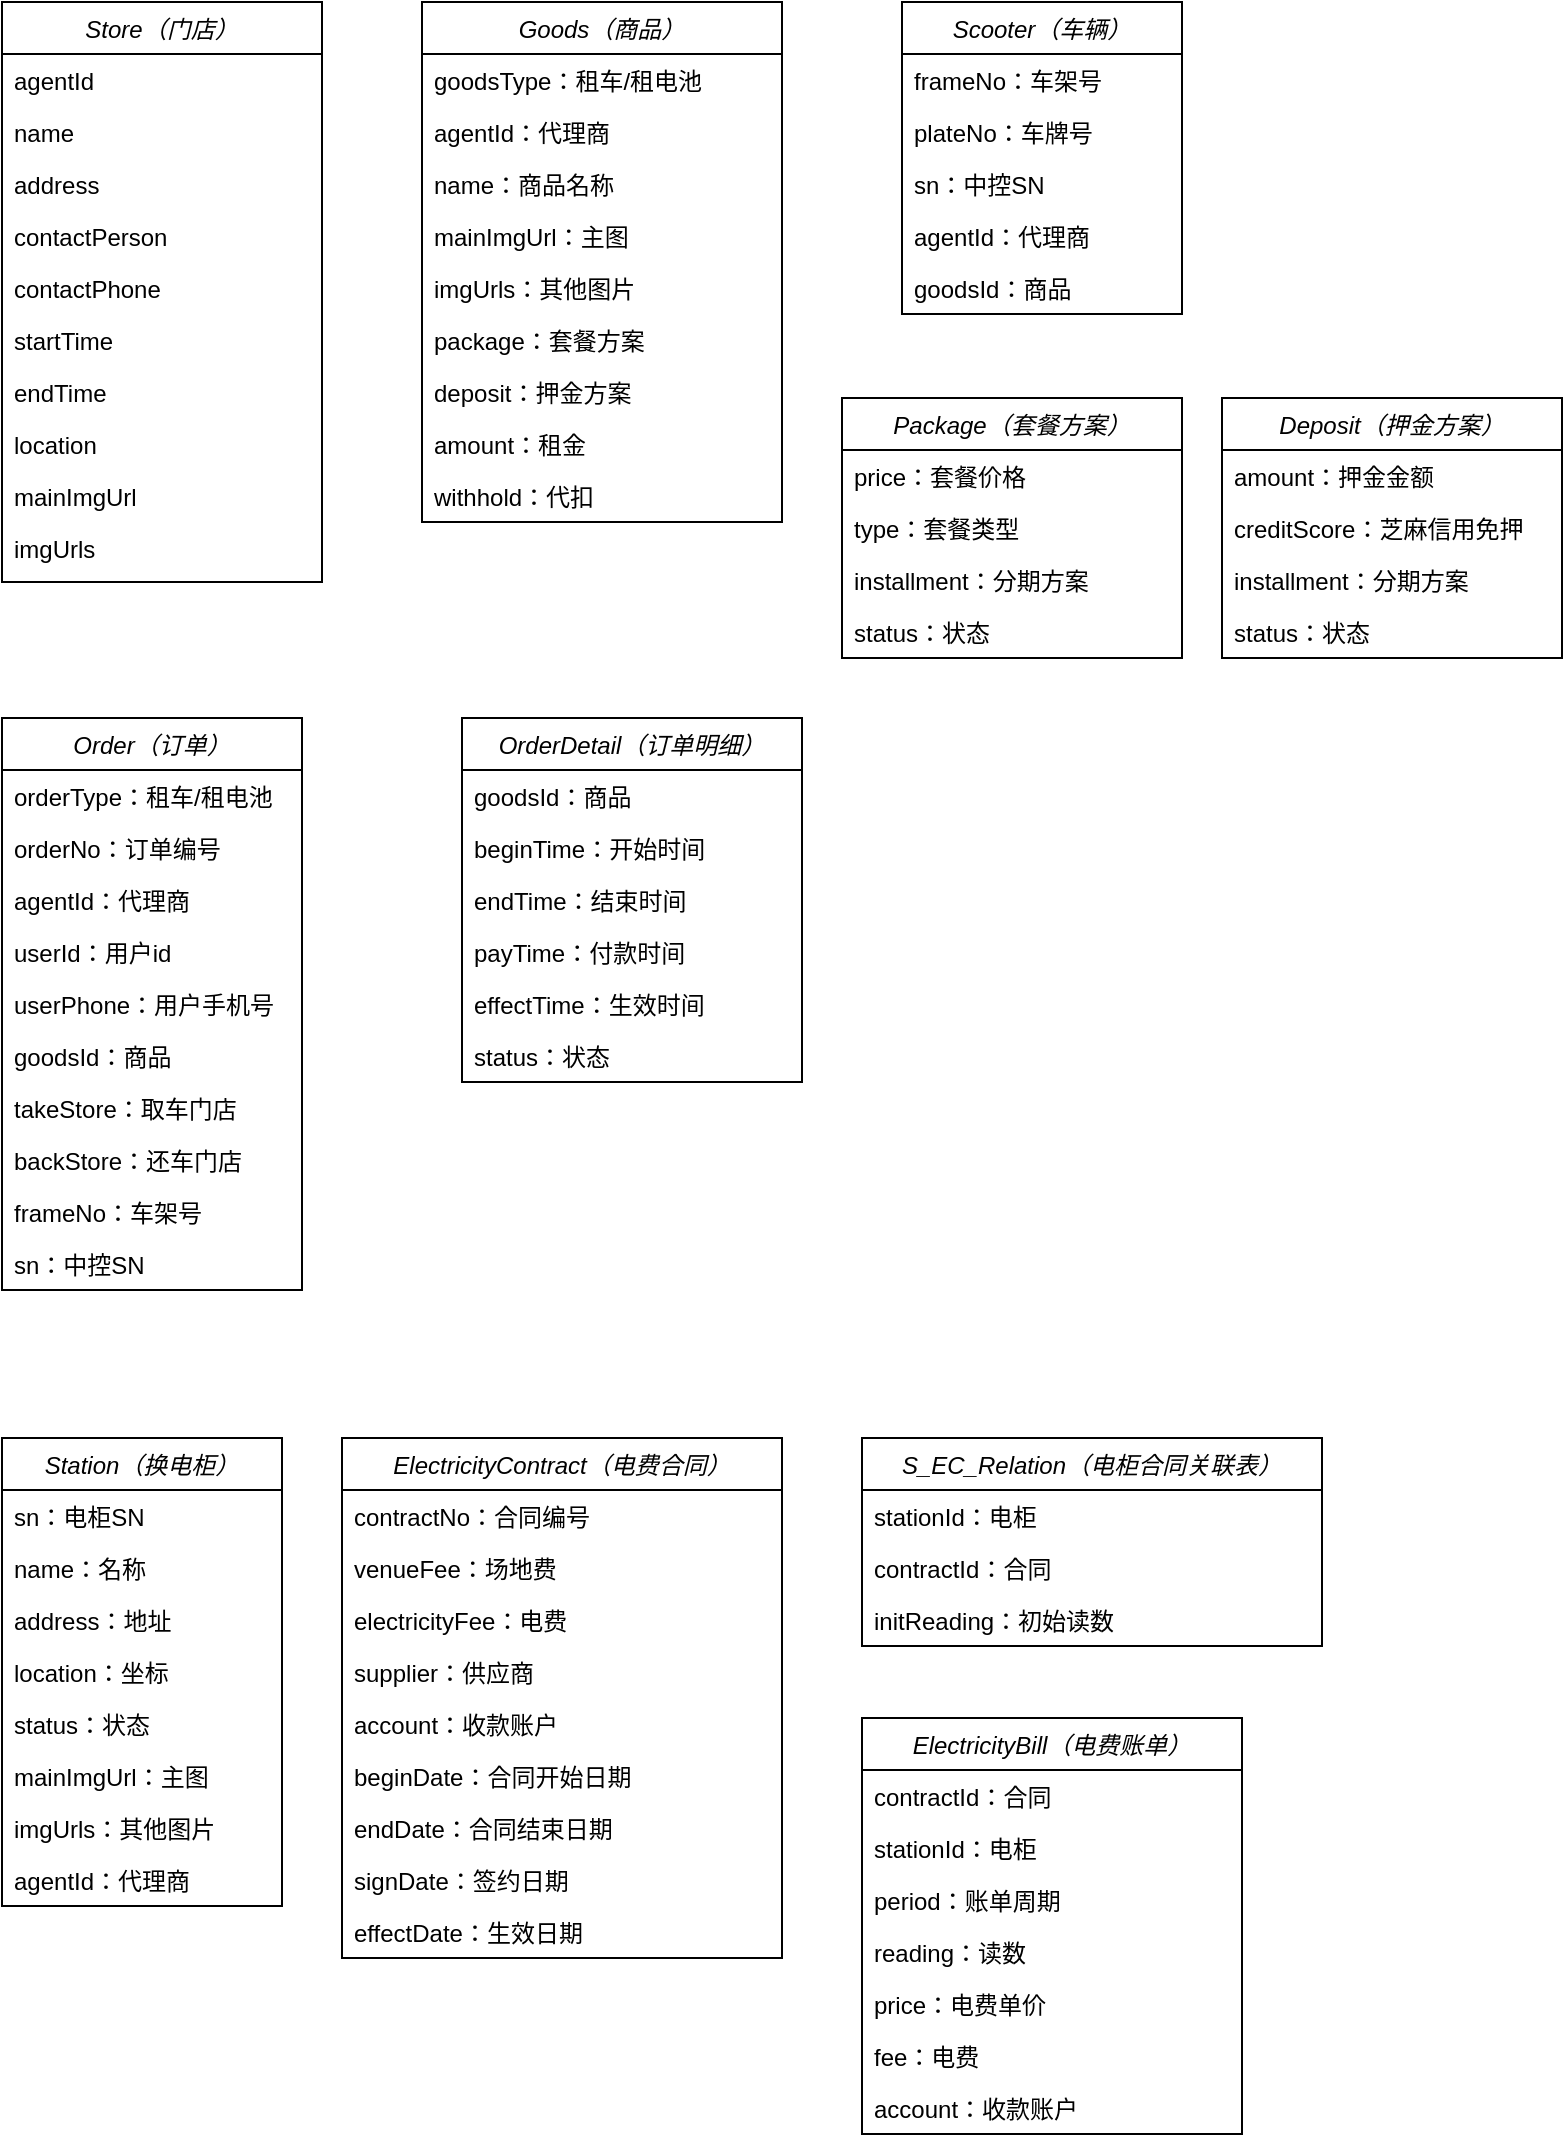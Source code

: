 <mxfile version="16.2.4" type="github">
  <diagram id="C5RBs43oDa-KdzZeNtuy" name="Page-1">
    <mxGraphModel dx="1038" dy="547" grid="1" gridSize="10" guides="1" tooltips="1" connect="1" arrows="1" fold="1" page="1" pageScale="1" pageWidth="827" pageHeight="1169" math="0" shadow="0">
      <root>
        <mxCell id="WIyWlLk6GJQsqaUBKTNV-0" />
        <mxCell id="WIyWlLk6GJQsqaUBKTNV-1" parent="WIyWlLk6GJQsqaUBKTNV-0" />
        <mxCell id="zkfFHV4jXpPFQw0GAbJ--0" value="Goods（商品）" style="swimlane;fontStyle=2;align=center;verticalAlign=top;childLayout=stackLayout;horizontal=1;startSize=26;horizontalStack=0;resizeParent=1;resizeLast=0;collapsible=1;marginBottom=0;rounded=0;shadow=0;strokeWidth=1;" parent="WIyWlLk6GJQsqaUBKTNV-1" vertex="1">
          <mxGeometry x="240" y="42" width="180" height="260" as="geometry">
            <mxRectangle x="230" y="140" width="160" height="26" as="alternateBounds" />
          </mxGeometry>
        </mxCell>
        <mxCell id="z-ud-6PMD6aTiRvBd8kk-36" value="goodsType：租车/租电池" style="text;align=left;verticalAlign=top;spacingLeft=4;spacingRight=4;overflow=hidden;rotatable=0;points=[[0,0.5],[1,0.5]];portConstraint=eastwest;rounded=0;shadow=0;html=0;" vertex="1" parent="zkfFHV4jXpPFQw0GAbJ--0">
          <mxGeometry y="26" width="180" height="26" as="geometry" />
        </mxCell>
        <mxCell id="z-ud-6PMD6aTiRvBd8kk-11" value="agentId：代理商" style="text;align=left;verticalAlign=top;spacingLeft=4;spacingRight=4;overflow=hidden;rotatable=0;points=[[0,0.5],[1,0.5]];portConstraint=eastwest;rounded=0;shadow=0;html=0;" vertex="1" parent="zkfFHV4jXpPFQw0GAbJ--0">
          <mxGeometry y="52" width="180" height="26" as="geometry" />
        </mxCell>
        <mxCell id="z-ud-6PMD6aTiRvBd8kk-10" value="name：商品名称" style="text;align=left;verticalAlign=top;spacingLeft=4;spacingRight=4;overflow=hidden;rotatable=0;points=[[0,0.5],[1,0.5]];portConstraint=eastwest;rounded=0;shadow=0;html=0;" vertex="1" parent="zkfFHV4jXpPFQw0GAbJ--0">
          <mxGeometry y="78" width="180" height="26" as="geometry" />
        </mxCell>
        <mxCell id="z-ud-6PMD6aTiRvBd8kk-9" value="mainImgUrl：主图" style="text;align=left;verticalAlign=top;spacingLeft=4;spacingRight=4;overflow=hidden;rotatable=0;points=[[0,0.5],[1,0.5]];portConstraint=eastwest;rounded=0;shadow=0;html=0;" vertex="1" parent="zkfFHV4jXpPFQw0GAbJ--0">
          <mxGeometry y="104" width="180" height="26" as="geometry" />
        </mxCell>
        <mxCell id="z-ud-6PMD6aTiRvBd8kk-12" value="imgUrls：其他图片" style="text;align=left;verticalAlign=top;spacingLeft=4;spacingRight=4;overflow=hidden;rotatable=0;points=[[0,0.5],[1,0.5]];portConstraint=eastwest;rounded=0;shadow=0;html=0;" vertex="1" parent="zkfFHV4jXpPFQw0GAbJ--0">
          <mxGeometry y="130" width="180" height="26" as="geometry" />
        </mxCell>
        <mxCell id="zkfFHV4jXpPFQw0GAbJ--2" value="package：套餐方案" style="text;align=left;verticalAlign=top;spacingLeft=4;spacingRight=4;overflow=hidden;rotatable=0;points=[[0,0.5],[1,0.5]];portConstraint=eastwest;rounded=0;shadow=0;html=0;" parent="zkfFHV4jXpPFQw0GAbJ--0" vertex="1">
          <mxGeometry y="156" width="180" height="26" as="geometry" />
        </mxCell>
        <mxCell id="zkfFHV4jXpPFQw0GAbJ--3" value="deposit：押金方案" style="text;align=left;verticalAlign=top;spacingLeft=4;spacingRight=4;overflow=hidden;rotatable=0;points=[[0,0.5],[1,0.5]];portConstraint=eastwest;rounded=0;shadow=0;html=0;" parent="zkfFHV4jXpPFQw0GAbJ--0" vertex="1">
          <mxGeometry y="182" width="180" height="26" as="geometry" />
        </mxCell>
        <mxCell id="aw6liIJ2p6IHOLesxQrY-1" value="amount：租金" style="text;align=left;verticalAlign=top;spacingLeft=4;spacingRight=4;overflow=hidden;rotatable=0;points=[[0,0.5],[1,0.5]];portConstraint=eastwest;rounded=0;shadow=0;html=0;" parent="zkfFHV4jXpPFQw0GAbJ--0" vertex="1">
          <mxGeometry y="208" width="180" height="26" as="geometry" />
        </mxCell>
        <mxCell id="aw6liIJ2p6IHOLesxQrY-2" value="withhold：代扣" style="text;align=left;verticalAlign=top;spacingLeft=4;spacingRight=4;overflow=hidden;rotatable=0;points=[[0,0.5],[1,0.5]];portConstraint=eastwest;rounded=0;shadow=0;html=0;" parent="zkfFHV4jXpPFQw0GAbJ--0" vertex="1">
          <mxGeometry y="234" width="180" height="26" as="geometry" />
        </mxCell>
        <mxCell id="NNXu9UO9U-QmI1PEcdll-0" value="Store（门店）" style="swimlane;fontStyle=2;align=center;verticalAlign=top;childLayout=stackLayout;horizontal=1;startSize=26;horizontalStack=0;resizeParent=1;resizeParentMax=0;resizeLast=0;collapsible=1;marginBottom=0;" parent="WIyWlLk6GJQsqaUBKTNV-1" vertex="1">
          <mxGeometry x="30" y="42" width="160" height="290" as="geometry">
            <mxRectangle x="20" y="120" width="110" height="26" as="alternateBounds" />
          </mxGeometry>
        </mxCell>
        <mxCell id="NNXu9UO9U-QmI1PEcdll-1" value="agentId" style="text;strokeColor=none;fillColor=none;align=left;verticalAlign=top;spacingLeft=4;spacingRight=4;overflow=hidden;rotatable=0;points=[[0,0.5],[1,0.5]];portConstraint=eastwest;" parent="NNXu9UO9U-QmI1PEcdll-0" vertex="1">
          <mxGeometry y="26" width="160" height="26" as="geometry" />
        </mxCell>
        <mxCell id="NNXu9UO9U-QmI1PEcdll-5" value="name" style="text;strokeColor=none;fillColor=none;align=left;verticalAlign=top;spacingLeft=4;spacingRight=4;overflow=hidden;rotatable=0;points=[[0,0.5],[1,0.5]];portConstraint=eastwest;" parent="NNXu9UO9U-QmI1PEcdll-0" vertex="1">
          <mxGeometry y="52" width="160" height="26" as="geometry" />
        </mxCell>
        <mxCell id="NNXu9UO9U-QmI1PEcdll-6" value="address" style="text;strokeColor=none;fillColor=none;align=left;verticalAlign=top;spacingLeft=4;spacingRight=4;overflow=hidden;rotatable=0;points=[[0,0.5],[1,0.5]];portConstraint=eastwest;" parent="NNXu9UO9U-QmI1PEcdll-0" vertex="1">
          <mxGeometry y="78" width="160" height="26" as="geometry" />
        </mxCell>
        <mxCell id="NNXu9UO9U-QmI1PEcdll-7" value="contactPerson" style="text;strokeColor=none;fillColor=none;align=left;verticalAlign=top;spacingLeft=4;spacingRight=4;overflow=hidden;rotatable=0;points=[[0,0.5],[1,0.5]];portConstraint=eastwest;" parent="NNXu9UO9U-QmI1PEcdll-0" vertex="1">
          <mxGeometry y="104" width="160" height="26" as="geometry" />
        </mxCell>
        <mxCell id="NNXu9UO9U-QmI1PEcdll-10" value="contactPhone" style="text;strokeColor=none;fillColor=none;align=left;verticalAlign=top;spacingLeft=4;spacingRight=4;overflow=hidden;rotatable=0;points=[[0,0.5],[1,0.5]];portConstraint=eastwest;" parent="NNXu9UO9U-QmI1PEcdll-0" vertex="1">
          <mxGeometry y="130" width="160" height="26" as="geometry" />
        </mxCell>
        <mxCell id="NNXu9UO9U-QmI1PEcdll-9" value="startTime" style="text;strokeColor=none;fillColor=none;align=left;verticalAlign=top;spacingLeft=4;spacingRight=4;overflow=hidden;rotatable=0;points=[[0,0.5],[1,0.5]];portConstraint=eastwest;" parent="NNXu9UO9U-QmI1PEcdll-0" vertex="1">
          <mxGeometry y="156" width="160" height="26" as="geometry" />
        </mxCell>
        <mxCell id="NNXu9UO9U-QmI1PEcdll-8" value="endTime" style="text;strokeColor=none;fillColor=none;align=left;verticalAlign=top;spacingLeft=4;spacingRight=4;overflow=hidden;rotatable=0;points=[[0,0.5],[1,0.5]];portConstraint=eastwest;" parent="NNXu9UO9U-QmI1PEcdll-0" vertex="1">
          <mxGeometry y="182" width="160" height="26" as="geometry" />
        </mxCell>
        <mxCell id="NNXu9UO9U-QmI1PEcdll-13" value="location" style="text;strokeColor=none;fillColor=none;align=left;verticalAlign=top;spacingLeft=4;spacingRight=4;overflow=hidden;rotatable=0;points=[[0,0.5],[1,0.5]];portConstraint=eastwest;" parent="NNXu9UO9U-QmI1PEcdll-0" vertex="1">
          <mxGeometry y="208" width="160" height="26" as="geometry" />
        </mxCell>
        <mxCell id="NNXu9UO9U-QmI1PEcdll-12" value="mainImgUrl" style="text;strokeColor=none;fillColor=none;align=left;verticalAlign=top;spacingLeft=4;spacingRight=4;overflow=hidden;rotatable=0;points=[[0,0.5],[1,0.5]];portConstraint=eastwest;" parent="NNXu9UO9U-QmI1PEcdll-0" vertex="1">
          <mxGeometry y="234" width="160" height="26" as="geometry" />
        </mxCell>
        <mxCell id="NNXu9UO9U-QmI1PEcdll-11" value="imgUrls" style="text;strokeColor=none;fillColor=none;align=left;verticalAlign=top;spacingLeft=4;spacingRight=4;overflow=hidden;rotatable=0;points=[[0,0.5],[1,0.5]];portConstraint=eastwest;" parent="NNXu9UO9U-QmI1PEcdll-0" vertex="1">
          <mxGeometry y="260" width="160" height="30" as="geometry" />
        </mxCell>
        <mxCell id="z-ud-6PMD6aTiRvBd8kk-17" value="Scooter（车辆）" style="swimlane;fontStyle=2;childLayout=stackLayout;horizontal=1;startSize=26;fillColor=none;horizontalStack=0;resizeParent=1;resizeParentMax=0;resizeLast=0;collapsible=1;marginBottom=0;" vertex="1" parent="WIyWlLk6GJQsqaUBKTNV-1">
          <mxGeometry x="480" y="42" width="140" height="156" as="geometry" />
        </mxCell>
        <mxCell id="z-ud-6PMD6aTiRvBd8kk-18" value="frameNo：车架号" style="text;strokeColor=none;fillColor=none;align=left;verticalAlign=top;spacingLeft=4;spacingRight=4;overflow=hidden;rotatable=0;points=[[0,0.5],[1,0.5]];portConstraint=eastwest;" vertex="1" parent="z-ud-6PMD6aTiRvBd8kk-17">
          <mxGeometry y="26" width="140" height="26" as="geometry" />
        </mxCell>
        <mxCell id="z-ud-6PMD6aTiRvBd8kk-19" value="plateNo：车牌号" style="text;strokeColor=none;fillColor=none;align=left;verticalAlign=top;spacingLeft=4;spacingRight=4;overflow=hidden;rotatable=0;points=[[0,0.5],[1,0.5]];portConstraint=eastwest;" vertex="1" parent="z-ud-6PMD6aTiRvBd8kk-17">
          <mxGeometry y="52" width="140" height="26" as="geometry" />
        </mxCell>
        <mxCell id="z-ud-6PMD6aTiRvBd8kk-20" value="sn：中控SN" style="text;strokeColor=none;fillColor=none;align=left;verticalAlign=top;spacingLeft=4;spacingRight=4;overflow=hidden;rotatable=0;points=[[0,0.5],[1,0.5]];portConstraint=eastwest;" vertex="1" parent="z-ud-6PMD6aTiRvBd8kk-17">
          <mxGeometry y="78" width="140" height="26" as="geometry" />
        </mxCell>
        <mxCell id="z-ud-6PMD6aTiRvBd8kk-24" value="agentId：代理商" style="text;strokeColor=none;fillColor=none;align=left;verticalAlign=top;spacingLeft=4;spacingRight=4;overflow=hidden;rotatable=0;points=[[0,0.5],[1,0.5]];portConstraint=eastwest;" vertex="1" parent="z-ud-6PMD6aTiRvBd8kk-17">
          <mxGeometry y="104" width="140" height="26" as="geometry" />
        </mxCell>
        <mxCell id="z-ud-6PMD6aTiRvBd8kk-23" value="goodsId：商品" style="text;strokeColor=none;fillColor=none;align=left;verticalAlign=top;spacingLeft=4;spacingRight=4;overflow=hidden;rotatable=0;points=[[0,0.5],[1,0.5]];portConstraint=eastwest;" vertex="1" parent="z-ud-6PMD6aTiRvBd8kk-17">
          <mxGeometry y="130" width="140" height="26" as="geometry" />
        </mxCell>
        <mxCell id="z-ud-6PMD6aTiRvBd8kk-25" value="Order（订单）" style="swimlane;fontStyle=2;childLayout=stackLayout;horizontal=1;startSize=26;fillColor=none;horizontalStack=0;resizeParent=1;resizeParentMax=0;resizeLast=0;collapsible=1;marginBottom=0;" vertex="1" parent="WIyWlLk6GJQsqaUBKTNV-1">
          <mxGeometry x="30" y="400" width="150" height="286" as="geometry" />
        </mxCell>
        <mxCell id="z-ud-6PMD6aTiRvBd8kk-26" value="orderType：租车/租电池" style="text;strokeColor=none;fillColor=none;align=left;verticalAlign=top;spacingLeft=4;spacingRight=4;overflow=hidden;rotatable=0;points=[[0,0.5],[1,0.5]];portConstraint=eastwest;" vertex="1" parent="z-ud-6PMD6aTiRvBd8kk-25">
          <mxGeometry y="26" width="150" height="26" as="geometry" />
        </mxCell>
        <mxCell id="z-ud-6PMD6aTiRvBd8kk-27" value="orderNo：订单编号" style="text;strokeColor=none;fillColor=none;align=left;verticalAlign=top;spacingLeft=4;spacingRight=4;overflow=hidden;rotatable=0;points=[[0,0.5],[1,0.5]];portConstraint=eastwest;" vertex="1" parent="z-ud-6PMD6aTiRvBd8kk-25">
          <mxGeometry y="52" width="150" height="26" as="geometry" />
        </mxCell>
        <mxCell id="z-ud-6PMD6aTiRvBd8kk-28" value="agentId：代理商" style="text;strokeColor=none;fillColor=none;align=left;verticalAlign=top;spacingLeft=4;spacingRight=4;overflow=hidden;rotatable=0;points=[[0,0.5],[1,0.5]];portConstraint=eastwest;" vertex="1" parent="z-ud-6PMD6aTiRvBd8kk-25">
          <mxGeometry y="78" width="150" height="26" as="geometry" />
        </mxCell>
        <mxCell id="z-ud-6PMD6aTiRvBd8kk-32" value="userId：用户id" style="text;strokeColor=none;fillColor=none;align=left;verticalAlign=top;spacingLeft=4;spacingRight=4;overflow=hidden;rotatable=0;points=[[0,0.5],[1,0.5]];portConstraint=eastwest;" vertex="1" parent="z-ud-6PMD6aTiRvBd8kk-25">
          <mxGeometry y="104" width="150" height="26" as="geometry" />
        </mxCell>
        <mxCell id="z-ud-6PMD6aTiRvBd8kk-31" value="userPhone：用户手机号" style="text;strokeColor=none;fillColor=none;align=left;verticalAlign=top;spacingLeft=4;spacingRight=4;overflow=hidden;rotatable=0;points=[[0,0.5],[1,0.5]];portConstraint=eastwest;" vertex="1" parent="z-ud-6PMD6aTiRvBd8kk-25">
          <mxGeometry y="130" width="150" height="26" as="geometry" />
        </mxCell>
        <mxCell id="z-ud-6PMD6aTiRvBd8kk-30" value="goodsId：商品" style="text;strokeColor=none;fillColor=none;align=left;verticalAlign=top;spacingLeft=4;spacingRight=4;overflow=hidden;rotatable=0;points=[[0,0.5],[1,0.5]];portConstraint=eastwest;" vertex="1" parent="z-ud-6PMD6aTiRvBd8kk-25">
          <mxGeometry y="156" width="150" height="26" as="geometry" />
        </mxCell>
        <mxCell id="z-ud-6PMD6aTiRvBd8kk-29" value="takeStore：取车门店" style="text;strokeColor=none;fillColor=none;align=left;verticalAlign=top;spacingLeft=4;spacingRight=4;overflow=hidden;rotatable=0;points=[[0,0.5],[1,0.5]];portConstraint=eastwest;" vertex="1" parent="z-ud-6PMD6aTiRvBd8kk-25">
          <mxGeometry y="182" width="150" height="26" as="geometry" />
        </mxCell>
        <mxCell id="z-ud-6PMD6aTiRvBd8kk-33" value="backStore：还车门店" style="text;strokeColor=none;fillColor=none;align=left;verticalAlign=top;spacingLeft=4;spacingRight=4;overflow=hidden;rotatable=0;points=[[0,0.5],[1,0.5]];portConstraint=eastwest;" vertex="1" parent="z-ud-6PMD6aTiRvBd8kk-25">
          <mxGeometry y="208" width="150" height="26" as="geometry" />
        </mxCell>
        <mxCell id="z-ud-6PMD6aTiRvBd8kk-34" value="frameNo：车架号" style="text;strokeColor=none;fillColor=none;align=left;verticalAlign=top;spacingLeft=4;spacingRight=4;overflow=hidden;rotatable=0;points=[[0,0.5],[1,0.5]];portConstraint=eastwest;" vertex="1" parent="z-ud-6PMD6aTiRvBd8kk-25">
          <mxGeometry y="234" width="150" height="26" as="geometry" />
        </mxCell>
        <mxCell id="z-ud-6PMD6aTiRvBd8kk-35" value="sn：中控SN" style="text;strokeColor=none;fillColor=none;align=left;verticalAlign=top;spacingLeft=4;spacingRight=4;overflow=hidden;rotatable=0;points=[[0,0.5],[1,0.5]];portConstraint=eastwest;" vertex="1" parent="z-ud-6PMD6aTiRvBd8kk-25">
          <mxGeometry y="260" width="150" height="26" as="geometry" />
        </mxCell>
        <mxCell id="z-ud-6PMD6aTiRvBd8kk-37" value="Station（换电柜）" style="swimlane;fontStyle=2;childLayout=stackLayout;horizontal=1;startSize=26;fillColor=none;horizontalStack=0;resizeParent=1;resizeParentMax=0;resizeLast=0;collapsible=1;marginBottom=0;" vertex="1" parent="WIyWlLk6GJQsqaUBKTNV-1">
          <mxGeometry x="30" y="760" width="140" height="234" as="geometry" />
        </mxCell>
        <mxCell id="z-ud-6PMD6aTiRvBd8kk-49" value="sn：电柜SN" style="text;strokeColor=none;fillColor=none;align=left;verticalAlign=top;spacingLeft=4;spacingRight=4;overflow=hidden;rotatable=0;points=[[0,0.5],[1,0.5]];portConstraint=eastwest;" vertex="1" parent="z-ud-6PMD6aTiRvBd8kk-37">
          <mxGeometry y="26" width="140" height="26" as="geometry" />
        </mxCell>
        <mxCell id="z-ud-6PMD6aTiRvBd8kk-38" value="name：名称" style="text;strokeColor=none;fillColor=none;align=left;verticalAlign=top;spacingLeft=4;spacingRight=4;overflow=hidden;rotatable=0;points=[[0,0.5],[1,0.5]];portConstraint=eastwest;" vertex="1" parent="z-ud-6PMD6aTiRvBd8kk-37">
          <mxGeometry y="52" width="140" height="26" as="geometry" />
        </mxCell>
        <mxCell id="z-ud-6PMD6aTiRvBd8kk-39" value="address：地址" style="text;strokeColor=none;fillColor=none;align=left;verticalAlign=top;spacingLeft=4;spacingRight=4;overflow=hidden;rotatable=0;points=[[0,0.5],[1,0.5]];portConstraint=eastwest;" vertex="1" parent="z-ud-6PMD6aTiRvBd8kk-37">
          <mxGeometry y="78" width="140" height="26" as="geometry" />
        </mxCell>
        <mxCell id="z-ud-6PMD6aTiRvBd8kk-40" value="location：坐标" style="text;strokeColor=none;fillColor=none;align=left;verticalAlign=top;spacingLeft=4;spacingRight=4;overflow=hidden;rotatable=0;points=[[0,0.5],[1,0.5]];portConstraint=eastwest;" vertex="1" parent="z-ud-6PMD6aTiRvBd8kk-37">
          <mxGeometry y="104" width="140" height="26" as="geometry" />
        </mxCell>
        <mxCell id="z-ud-6PMD6aTiRvBd8kk-41" value="status：状态" style="text;strokeColor=none;fillColor=none;align=left;verticalAlign=top;spacingLeft=4;spacingRight=4;overflow=hidden;rotatable=0;points=[[0,0.5],[1,0.5]];portConstraint=eastwest;" vertex="1" parent="z-ud-6PMD6aTiRvBd8kk-37">
          <mxGeometry y="130" width="140" height="26" as="geometry" />
        </mxCell>
        <mxCell id="z-ud-6PMD6aTiRvBd8kk-43" value="mainImgUrl：主图" style="text;strokeColor=none;fillColor=none;align=left;verticalAlign=top;spacingLeft=4;spacingRight=4;overflow=hidden;rotatable=0;points=[[0,0.5],[1,0.5]];portConstraint=eastwest;" vertex="1" parent="z-ud-6PMD6aTiRvBd8kk-37">
          <mxGeometry y="156" width="140" height="26" as="geometry" />
        </mxCell>
        <mxCell id="z-ud-6PMD6aTiRvBd8kk-42" value="imgUrls：其他图片" style="text;strokeColor=none;fillColor=none;align=left;verticalAlign=top;spacingLeft=4;spacingRight=4;overflow=hidden;rotatable=0;points=[[0,0.5],[1,0.5]];portConstraint=eastwest;" vertex="1" parent="z-ud-6PMD6aTiRvBd8kk-37">
          <mxGeometry y="182" width="140" height="26" as="geometry" />
        </mxCell>
        <mxCell id="z-ud-6PMD6aTiRvBd8kk-44" value="agentId：代理商" style="text;strokeColor=none;fillColor=none;align=left;verticalAlign=top;spacingLeft=4;spacingRight=4;overflow=hidden;rotatable=0;points=[[0,0.5],[1,0.5]];portConstraint=eastwest;" vertex="1" parent="z-ud-6PMD6aTiRvBd8kk-37">
          <mxGeometry y="208" width="140" height="26" as="geometry" />
        </mxCell>
        <mxCell id="z-ud-6PMD6aTiRvBd8kk-45" value="ElectricityContract（电费合同）" style="swimlane;fontStyle=2;childLayout=stackLayout;horizontal=1;startSize=26;fillColor=none;horizontalStack=0;resizeParent=1;resizeParentMax=0;resizeLast=0;collapsible=1;marginBottom=0;" vertex="1" parent="WIyWlLk6GJQsqaUBKTNV-1">
          <mxGeometry x="200" y="760" width="220" height="260" as="geometry" />
        </mxCell>
        <mxCell id="z-ud-6PMD6aTiRvBd8kk-46" value="contractNo：合同编号" style="text;strokeColor=none;fillColor=none;align=left;verticalAlign=top;spacingLeft=4;spacingRight=4;overflow=hidden;rotatable=0;points=[[0,0.5],[1,0.5]];portConstraint=eastwest;" vertex="1" parent="z-ud-6PMD6aTiRvBd8kk-45">
          <mxGeometry y="26" width="220" height="26" as="geometry" />
        </mxCell>
        <mxCell id="z-ud-6PMD6aTiRvBd8kk-48" value="venueFee：场地费" style="text;strokeColor=none;fillColor=none;align=left;verticalAlign=top;spacingLeft=4;spacingRight=4;overflow=hidden;rotatable=0;points=[[0,0.5],[1,0.5]];portConstraint=eastwest;" vertex="1" parent="z-ud-6PMD6aTiRvBd8kk-45">
          <mxGeometry y="52" width="220" height="26" as="geometry" />
        </mxCell>
        <mxCell id="z-ud-6PMD6aTiRvBd8kk-55" value="electricityFee：电费" style="text;strokeColor=none;fillColor=none;align=left;verticalAlign=top;spacingLeft=4;spacingRight=4;overflow=hidden;rotatable=0;points=[[0,0.5],[1,0.5]];portConstraint=eastwest;" vertex="1" parent="z-ud-6PMD6aTiRvBd8kk-45">
          <mxGeometry y="78" width="220" height="26" as="geometry" />
        </mxCell>
        <mxCell id="z-ud-6PMD6aTiRvBd8kk-54" value="supplier：供应商" style="text;strokeColor=none;fillColor=none;align=left;verticalAlign=top;spacingLeft=4;spacingRight=4;overflow=hidden;rotatable=0;points=[[0,0.5],[1,0.5]];portConstraint=eastwest;" vertex="1" parent="z-ud-6PMD6aTiRvBd8kk-45">
          <mxGeometry y="104" width="220" height="26" as="geometry" />
        </mxCell>
        <mxCell id="z-ud-6PMD6aTiRvBd8kk-53" value="account：收款账户" style="text;strokeColor=none;fillColor=none;align=left;verticalAlign=top;spacingLeft=4;spacingRight=4;overflow=hidden;rotatable=0;points=[[0,0.5],[1,0.5]];portConstraint=eastwest;" vertex="1" parent="z-ud-6PMD6aTiRvBd8kk-45">
          <mxGeometry y="130" width="220" height="26" as="geometry" />
        </mxCell>
        <mxCell id="z-ud-6PMD6aTiRvBd8kk-52" value="beginDate：合同开始日期" style="text;strokeColor=none;fillColor=none;align=left;verticalAlign=top;spacingLeft=4;spacingRight=4;overflow=hidden;rotatable=0;points=[[0,0.5],[1,0.5]];portConstraint=eastwest;" vertex="1" parent="z-ud-6PMD6aTiRvBd8kk-45">
          <mxGeometry y="156" width="220" height="26" as="geometry" />
        </mxCell>
        <mxCell id="z-ud-6PMD6aTiRvBd8kk-51" value="endDate：合同结束日期" style="text;strokeColor=none;fillColor=none;align=left;verticalAlign=top;spacingLeft=4;spacingRight=4;overflow=hidden;rotatable=0;points=[[0,0.5],[1,0.5]];portConstraint=eastwest;" vertex="1" parent="z-ud-6PMD6aTiRvBd8kk-45">
          <mxGeometry y="182" width="220" height="26" as="geometry" />
        </mxCell>
        <mxCell id="z-ud-6PMD6aTiRvBd8kk-50" value="signDate：签约日期" style="text;strokeColor=none;fillColor=none;align=left;verticalAlign=top;spacingLeft=4;spacingRight=4;overflow=hidden;rotatable=0;points=[[0,0.5],[1,0.5]];portConstraint=eastwest;" vertex="1" parent="z-ud-6PMD6aTiRvBd8kk-45">
          <mxGeometry y="208" width="220" height="26" as="geometry" />
        </mxCell>
        <mxCell id="z-ud-6PMD6aTiRvBd8kk-56" value="effectDate：生效日期" style="text;strokeColor=none;fillColor=none;align=left;verticalAlign=top;spacingLeft=4;spacingRight=4;overflow=hidden;rotatable=0;points=[[0,0.5],[1,0.5]];portConstraint=eastwest;" vertex="1" parent="z-ud-6PMD6aTiRvBd8kk-45">
          <mxGeometry y="234" width="220" height="26" as="geometry" />
        </mxCell>
        <mxCell id="z-ud-6PMD6aTiRvBd8kk-57" value="S_EC_Relation（电柜合同关联表）" style="swimlane;fontStyle=2;childLayout=stackLayout;horizontal=1;startSize=26;fillColor=none;horizontalStack=0;resizeParent=1;resizeParentMax=0;resizeLast=0;collapsible=1;marginBottom=0;" vertex="1" parent="WIyWlLk6GJQsqaUBKTNV-1">
          <mxGeometry x="460" y="760" width="230" height="104" as="geometry" />
        </mxCell>
        <mxCell id="z-ud-6PMD6aTiRvBd8kk-58" value="stationId：电柜" style="text;strokeColor=none;fillColor=none;align=left;verticalAlign=top;spacingLeft=4;spacingRight=4;overflow=hidden;rotatable=0;points=[[0,0.5],[1,0.5]];portConstraint=eastwest;" vertex="1" parent="z-ud-6PMD6aTiRvBd8kk-57">
          <mxGeometry y="26" width="230" height="26" as="geometry" />
        </mxCell>
        <mxCell id="z-ud-6PMD6aTiRvBd8kk-59" value="contractId：合同" style="text;strokeColor=none;fillColor=none;align=left;verticalAlign=top;spacingLeft=4;spacingRight=4;overflow=hidden;rotatable=0;points=[[0,0.5],[1,0.5]];portConstraint=eastwest;" vertex="1" parent="z-ud-6PMD6aTiRvBd8kk-57">
          <mxGeometry y="52" width="230" height="26" as="geometry" />
        </mxCell>
        <mxCell id="z-ud-6PMD6aTiRvBd8kk-60" value="initReading：初始读数" style="text;strokeColor=none;fillColor=none;align=left;verticalAlign=top;spacingLeft=4;spacingRight=4;overflow=hidden;rotatable=0;points=[[0,0.5],[1,0.5]];portConstraint=eastwest;" vertex="1" parent="z-ud-6PMD6aTiRvBd8kk-57">
          <mxGeometry y="78" width="230" height="26" as="geometry" />
        </mxCell>
        <mxCell id="z-ud-6PMD6aTiRvBd8kk-61" value="ElectricityBill（电费账单）" style="swimlane;fontStyle=2;childLayout=stackLayout;horizontal=1;startSize=26;fillColor=none;horizontalStack=0;resizeParent=1;resizeParentMax=0;resizeLast=0;collapsible=1;marginBottom=0;" vertex="1" parent="WIyWlLk6GJQsqaUBKTNV-1">
          <mxGeometry x="460" y="900" width="190" height="208" as="geometry" />
        </mxCell>
        <mxCell id="z-ud-6PMD6aTiRvBd8kk-62" value="contractId：合同" style="text;strokeColor=none;fillColor=none;align=left;verticalAlign=top;spacingLeft=4;spacingRight=4;overflow=hidden;rotatable=0;points=[[0,0.5],[1,0.5]];portConstraint=eastwest;" vertex="1" parent="z-ud-6PMD6aTiRvBd8kk-61">
          <mxGeometry y="26" width="190" height="26" as="geometry" />
        </mxCell>
        <mxCell id="z-ud-6PMD6aTiRvBd8kk-63" value="stationId：电柜" style="text;strokeColor=none;fillColor=none;align=left;verticalAlign=top;spacingLeft=4;spacingRight=4;overflow=hidden;rotatable=0;points=[[0,0.5],[1,0.5]];portConstraint=eastwest;" vertex="1" parent="z-ud-6PMD6aTiRvBd8kk-61">
          <mxGeometry y="52" width="190" height="26" as="geometry" />
        </mxCell>
        <mxCell id="z-ud-6PMD6aTiRvBd8kk-64" value="period：账单周期" style="text;strokeColor=none;fillColor=none;align=left;verticalAlign=top;spacingLeft=4;spacingRight=4;overflow=hidden;rotatable=0;points=[[0,0.5],[1,0.5]];portConstraint=eastwest;" vertex="1" parent="z-ud-6PMD6aTiRvBd8kk-61">
          <mxGeometry y="78" width="190" height="26" as="geometry" />
        </mxCell>
        <mxCell id="z-ud-6PMD6aTiRvBd8kk-65" value="reading：读数" style="text;strokeColor=none;fillColor=none;align=left;verticalAlign=top;spacingLeft=4;spacingRight=4;overflow=hidden;rotatable=0;points=[[0,0.5],[1,0.5]];portConstraint=eastwest;" vertex="1" parent="z-ud-6PMD6aTiRvBd8kk-61">
          <mxGeometry y="104" width="190" height="26" as="geometry" />
        </mxCell>
        <mxCell id="z-ud-6PMD6aTiRvBd8kk-66" value="price：电费单价" style="text;strokeColor=none;fillColor=none;align=left;verticalAlign=top;spacingLeft=4;spacingRight=4;overflow=hidden;rotatable=0;points=[[0,0.5],[1,0.5]];portConstraint=eastwest;" vertex="1" parent="z-ud-6PMD6aTiRvBd8kk-61">
          <mxGeometry y="130" width="190" height="26" as="geometry" />
        </mxCell>
        <mxCell id="z-ud-6PMD6aTiRvBd8kk-67" value="fee：电费" style="text;strokeColor=none;fillColor=none;align=left;verticalAlign=top;spacingLeft=4;spacingRight=4;overflow=hidden;rotatable=0;points=[[0,0.5],[1,0.5]];portConstraint=eastwest;" vertex="1" parent="z-ud-6PMD6aTiRvBd8kk-61">
          <mxGeometry y="156" width="190" height="26" as="geometry" />
        </mxCell>
        <mxCell id="z-ud-6PMD6aTiRvBd8kk-68" value="account：收款账户" style="text;strokeColor=none;fillColor=none;align=left;verticalAlign=top;spacingLeft=4;spacingRight=4;overflow=hidden;rotatable=0;points=[[0,0.5],[1,0.5]];portConstraint=eastwest;" vertex="1" parent="z-ud-6PMD6aTiRvBd8kk-61">
          <mxGeometry y="182" width="190" height="26" as="geometry" />
        </mxCell>
        <mxCell id="z-ud-6PMD6aTiRvBd8kk-69" value="OrderDetail（订单明细）" style="swimlane;fontStyle=2;childLayout=stackLayout;horizontal=1;startSize=26;fillColor=none;horizontalStack=0;resizeParent=1;resizeParentMax=0;resizeLast=0;collapsible=1;marginBottom=0;" vertex="1" parent="WIyWlLk6GJQsqaUBKTNV-1">
          <mxGeometry x="260" y="400" width="170" height="182" as="geometry" />
        </mxCell>
        <mxCell id="z-ud-6PMD6aTiRvBd8kk-70" value="goodsId：商品" style="text;strokeColor=none;fillColor=none;align=left;verticalAlign=top;spacingLeft=4;spacingRight=4;overflow=hidden;rotatable=0;points=[[0,0.5],[1,0.5]];portConstraint=eastwest;" vertex="1" parent="z-ud-6PMD6aTiRvBd8kk-69">
          <mxGeometry y="26" width="170" height="26" as="geometry" />
        </mxCell>
        <mxCell id="z-ud-6PMD6aTiRvBd8kk-71" value="beginTime：开始时间" style="text;strokeColor=none;fillColor=none;align=left;verticalAlign=top;spacingLeft=4;spacingRight=4;overflow=hidden;rotatable=0;points=[[0,0.5],[1,0.5]];portConstraint=eastwest;" vertex="1" parent="z-ud-6PMD6aTiRvBd8kk-69">
          <mxGeometry y="52" width="170" height="26" as="geometry" />
        </mxCell>
        <mxCell id="z-ud-6PMD6aTiRvBd8kk-72" value="endTime：结束时间" style="text;strokeColor=none;fillColor=none;align=left;verticalAlign=top;spacingLeft=4;spacingRight=4;overflow=hidden;rotatable=0;points=[[0,0.5],[1,0.5]];portConstraint=eastwest;" vertex="1" parent="z-ud-6PMD6aTiRvBd8kk-69">
          <mxGeometry y="78" width="170" height="26" as="geometry" />
        </mxCell>
        <mxCell id="z-ud-6PMD6aTiRvBd8kk-75" value="payTime：付款时间" style="text;strokeColor=none;fillColor=none;align=left;verticalAlign=top;spacingLeft=4;spacingRight=4;overflow=hidden;rotatable=0;points=[[0,0.5],[1,0.5]];portConstraint=eastwest;" vertex="1" parent="z-ud-6PMD6aTiRvBd8kk-69">
          <mxGeometry y="104" width="170" height="26" as="geometry" />
        </mxCell>
        <mxCell id="z-ud-6PMD6aTiRvBd8kk-74" value="effectTime：生效时间" style="text;strokeColor=none;fillColor=none;align=left;verticalAlign=top;spacingLeft=4;spacingRight=4;overflow=hidden;rotatable=0;points=[[0,0.5],[1,0.5]];portConstraint=eastwest;" vertex="1" parent="z-ud-6PMD6aTiRvBd8kk-69">
          <mxGeometry y="130" width="170" height="26" as="geometry" />
        </mxCell>
        <mxCell id="z-ud-6PMD6aTiRvBd8kk-73" value="status：状态" style="text;strokeColor=none;fillColor=none;align=left;verticalAlign=top;spacingLeft=4;spacingRight=4;overflow=hidden;rotatable=0;points=[[0,0.5],[1,0.5]];portConstraint=eastwest;" vertex="1" parent="z-ud-6PMD6aTiRvBd8kk-69">
          <mxGeometry y="156" width="170" height="26" as="geometry" />
        </mxCell>
        <mxCell id="z-ud-6PMD6aTiRvBd8kk-76" value="Package（套餐方案）" style="swimlane;fontStyle=2;childLayout=stackLayout;horizontal=1;startSize=26;fillColor=none;horizontalStack=0;resizeParent=1;resizeParentMax=0;resizeLast=0;collapsible=1;marginBottom=0;" vertex="1" parent="WIyWlLk6GJQsqaUBKTNV-1">
          <mxGeometry x="450" y="240" width="170" height="130" as="geometry" />
        </mxCell>
        <mxCell id="z-ud-6PMD6aTiRvBd8kk-77" value="price：套餐价格" style="text;strokeColor=none;fillColor=none;align=left;verticalAlign=top;spacingLeft=4;spacingRight=4;overflow=hidden;rotatable=0;points=[[0,0.5],[1,0.5]];portConstraint=eastwest;" vertex="1" parent="z-ud-6PMD6aTiRvBd8kk-76">
          <mxGeometry y="26" width="170" height="26" as="geometry" />
        </mxCell>
        <mxCell id="z-ud-6PMD6aTiRvBd8kk-78" value="type：套餐类型" style="text;strokeColor=none;fillColor=none;align=left;verticalAlign=top;spacingLeft=4;spacingRight=4;overflow=hidden;rotatable=0;points=[[0,0.5],[1,0.5]];portConstraint=eastwest;" vertex="1" parent="z-ud-6PMD6aTiRvBd8kk-76">
          <mxGeometry y="52" width="170" height="26" as="geometry" />
        </mxCell>
        <mxCell id="z-ud-6PMD6aTiRvBd8kk-79" value="installment：分期方案" style="text;strokeColor=none;fillColor=none;align=left;verticalAlign=top;spacingLeft=4;spacingRight=4;overflow=hidden;rotatable=0;points=[[0,0.5],[1,0.5]];portConstraint=eastwest;" vertex="1" parent="z-ud-6PMD6aTiRvBd8kk-76">
          <mxGeometry y="78" width="170" height="26" as="geometry" />
        </mxCell>
        <mxCell id="z-ud-6PMD6aTiRvBd8kk-85" value="status：状态" style="text;strokeColor=none;fillColor=none;align=left;verticalAlign=top;spacingLeft=4;spacingRight=4;overflow=hidden;rotatable=0;points=[[0,0.5],[1,0.5]];portConstraint=eastwest;" vertex="1" parent="z-ud-6PMD6aTiRvBd8kk-76">
          <mxGeometry y="104" width="170" height="26" as="geometry" />
        </mxCell>
        <mxCell id="z-ud-6PMD6aTiRvBd8kk-80" value="Deposit（押金方案）" style="swimlane;fontStyle=2;childLayout=stackLayout;horizontal=1;startSize=26;fillColor=none;horizontalStack=0;resizeParent=1;resizeParentMax=0;resizeLast=0;collapsible=1;marginBottom=0;" vertex="1" parent="WIyWlLk6GJQsqaUBKTNV-1">
          <mxGeometry x="640" y="240" width="170" height="130" as="geometry" />
        </mxCell>
        <mxCell id="z-ud-6PMD6aTiRvBd8kk-81" value="amount：押金金额" style="text;strokeColor=none;fillColor=none;align=left;verticalAlign=top;spacingLeft=4;spacingRight=4;overflow=hidden;rotatable=0;points=[[0,0.5],[1,0.5]];portConstraint=eastwest;" vertex="1" parent="z-ud-6PMD6aTiRvBd8kk-80">
          <mxGeometry y="26" width="170" height="26" as="geometry" />
        </mxCell>
        <mxCell id="z-ud-6PMD6aTiRvBd8kk-82" value="creditScore：芝麻信用免押" style="text;strokeColor=none;fillColor=none;align=left;verticalAlign=top;spacingLeft=4;spacingRight=4;overflow=hidden;rotatable=0;points=[[0,0.5],[1,0.5]];portConstraint=eastwest;" vertex="1" parent="z-ud-6PMD6aTiRvBd8kk-80">
          <mxGeometry y="52" width="170" height="26" as="geometry" />
        </mxCell>
        <mxCell id="z-ud-6PMD6aTiRvBd8kk-83" value="installment：分期方案" style="text;strokeColor=none;fillColor=none;align=left;verticalAlign=top;spacingLeft=4;spacingRight=4;overflow=hidden;rotatable=0;points=[[0,0.5],[1,0.5]];portConstraint=eastwest;" vertex="1" parent="z-ud-6PMD6aTiRvBd8kk-80">
          <mxGeometry y="78" width="170" height="26" as="geometry" />
        </mxCell>
        <mxCell id="z-ud-6PMD6aTiRvBd8kk-84" value="status：状态" style="text;strokeColor=none;fillColor=none;align=left;verticalAlign=top;spacingLeft=4;spacingRight=4;overflow=hidden;rotatable=0;points=[[0,0.5],[1,0.5]];portConstraint=eastwest;" vertex="1" parent="z-ud-6PMD6aTiRvBd8kk-80">
          <mxGeometry y="104" width="170" height="26" as="geometry" />
        </mxCell>
      </root>
    </mxGraphModel>
  </diagram>
</mxfile>
